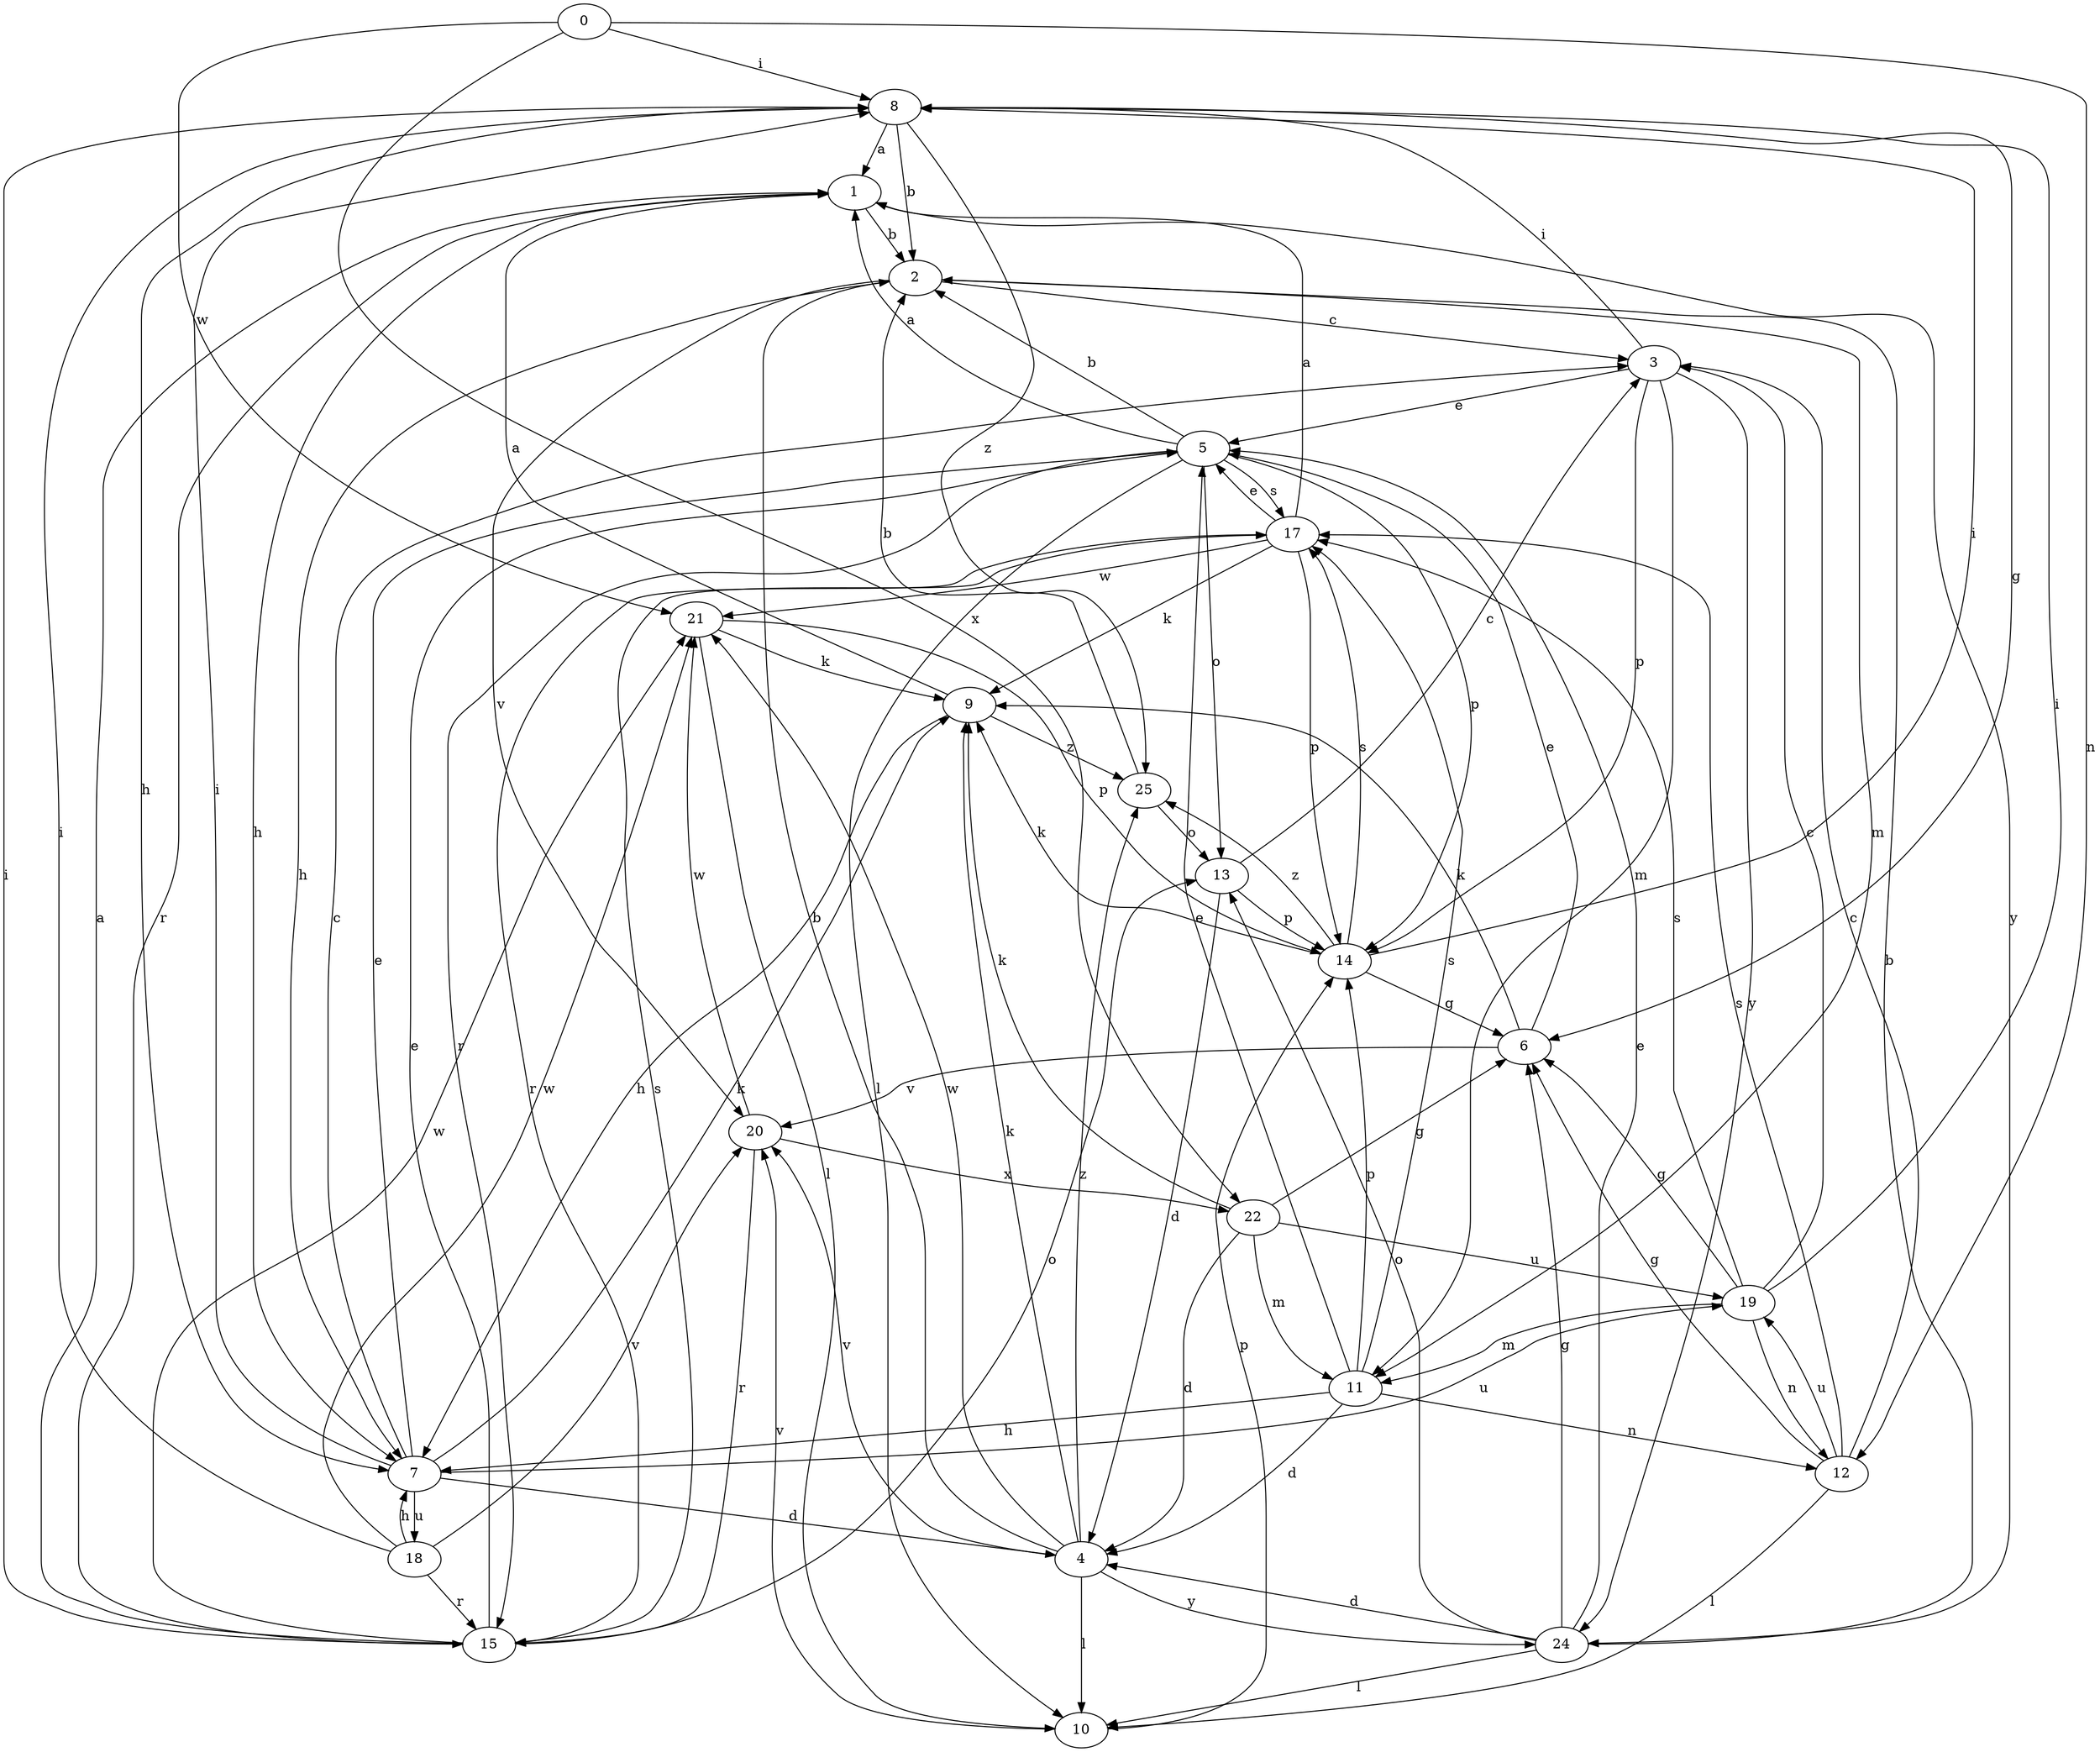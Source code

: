 strict digraph  {
0;
1;
2;
3;
4;
5;
6;
7;
8;
9;
10;
11;
12;
13;
14;
15;
17;
18;
19;
20;
21;
22;
24;
25;
0 -> 8  [label=i];
0 -> 12  [label=n];
0 -> 21  [label=w];
0 -> 22  [label=x];
1 -> 2  [label=b];
1 -> 7  [label=h];
1 -> 15  [label=r];
1 -> 24  [label=y];
2 -> 3  [label=c];
2 -> 7  [label=h];
2 -> 11  [label=m];
2 -> 20  [label=v];
3 -> 5  [label=e];
3 -> 8  [label=i];
3 -> 11  [label=m];
3 -> 14  [label=p];
3 -> 24  [label=y];
4 -> 2  [label=b];
4 -> 9  [label=k];
4 -> 10  [label=l];
4 -> 20  [label=v];
4 -> 21  [label=w];
4 -> 24  [label=y];
4 -> 25  [label=z];
5 -> 1  [label=a];
5 -> 2  [label=b];
5 -> 10  [label=l];
5 -> 13  [label=o];
5 -> 14  [label=p];
5 -> 15  [label=r];
5 -> 17  [label=s];
6 -> 5  [label=e];
6 -> 9  [label=k];
6 -> 20  [label=v];
7 -> 3  [label=c];
7 -> 4  [label=d];
7 -> 5  [label=e];
7 -> 8  [label=i];
7 -> 9  [label=k];
7 -> 18  [label=u];
7 -> 19  [label=u];
8 -> 1  [label=a];
8 -> 2  [label=b];
8 -> 6  [label=g];
8 -> 7  [label=h];
8 -> 25  [label=z];
9 -> 1  [label=a];
9 -> 7  [label=h];
9 -> 25  [label=z];
10 -> 14  [label=p];
10 -> 20  [label=v];
11 -> 4  [label=d];
11 -> 5  [label=e];
11 -> 7  [label=h];
11 -> 12  [label=n];
11 -> 14  [label=p];
11 -> 17  [label=s];
12 -> 3  [label=c];
12 -> 6  [label=g];
12 -> 10  [label=l];
12 -> 17  [label=s];
12 -> 19  [label=u];
13 -> 3  [label=c];
13 -> 4  [label=d];
13 -> 14  [label=p];
14 -> 6  [label=g];
14 -> 8  [label=i];
14 -> 9  [label=k];
14 -> 17  [label=s];
14 -> 25  [label=z];
15 -> 1  [label=a];
15 -> 5  [label=e];
15 -> 8  [label=i];
15 -> 13  [label=o];
15 -> 17  [label=s];
15 -> 21  [label=w];
17 -> 1  [label=a];
17 -> 5  [label=e];
17 -> 9  [label=k];
17 -> 14  [label=p];
17 -> 15  [label=r];
17 -> 21  [label=w];
18 -> 7  [label=h];
18 -> 8  [label=i];
18 -> 15  [label=r];
18 -> 20  [label=v];
18 -> 21  [label=w];
19 -> 3  [label=c];
19 -> 6  [label=g];
19 -> 8  [label=i];
19 -> 11  [label=m];
19 -> 12  [label=n];
19 -> 17  [label=s];
20 -> 15  [label=r];
20 -> 21  [label=w];
20 -> 22  [label=x];
21 -> 9  [label=k];
21 -> 10  [label=l];
21 -> 14  [label=p];
22 -> 4  [label=d];
22 -> 6  [label=g];
22 -> 9  [label=k];
22 -> 11  [label=m];
22 -> 19  [label=u];
24 -> 2  [label=b];
24 -> 4  [label=d];
24 -> 5  [label=e];
24 -> 6  [label=g];
24 -> 10  [label=l];
24 -> 13  [label=o];
25 -> 2  [label=b];
25 -> 13  [label=o];
}
